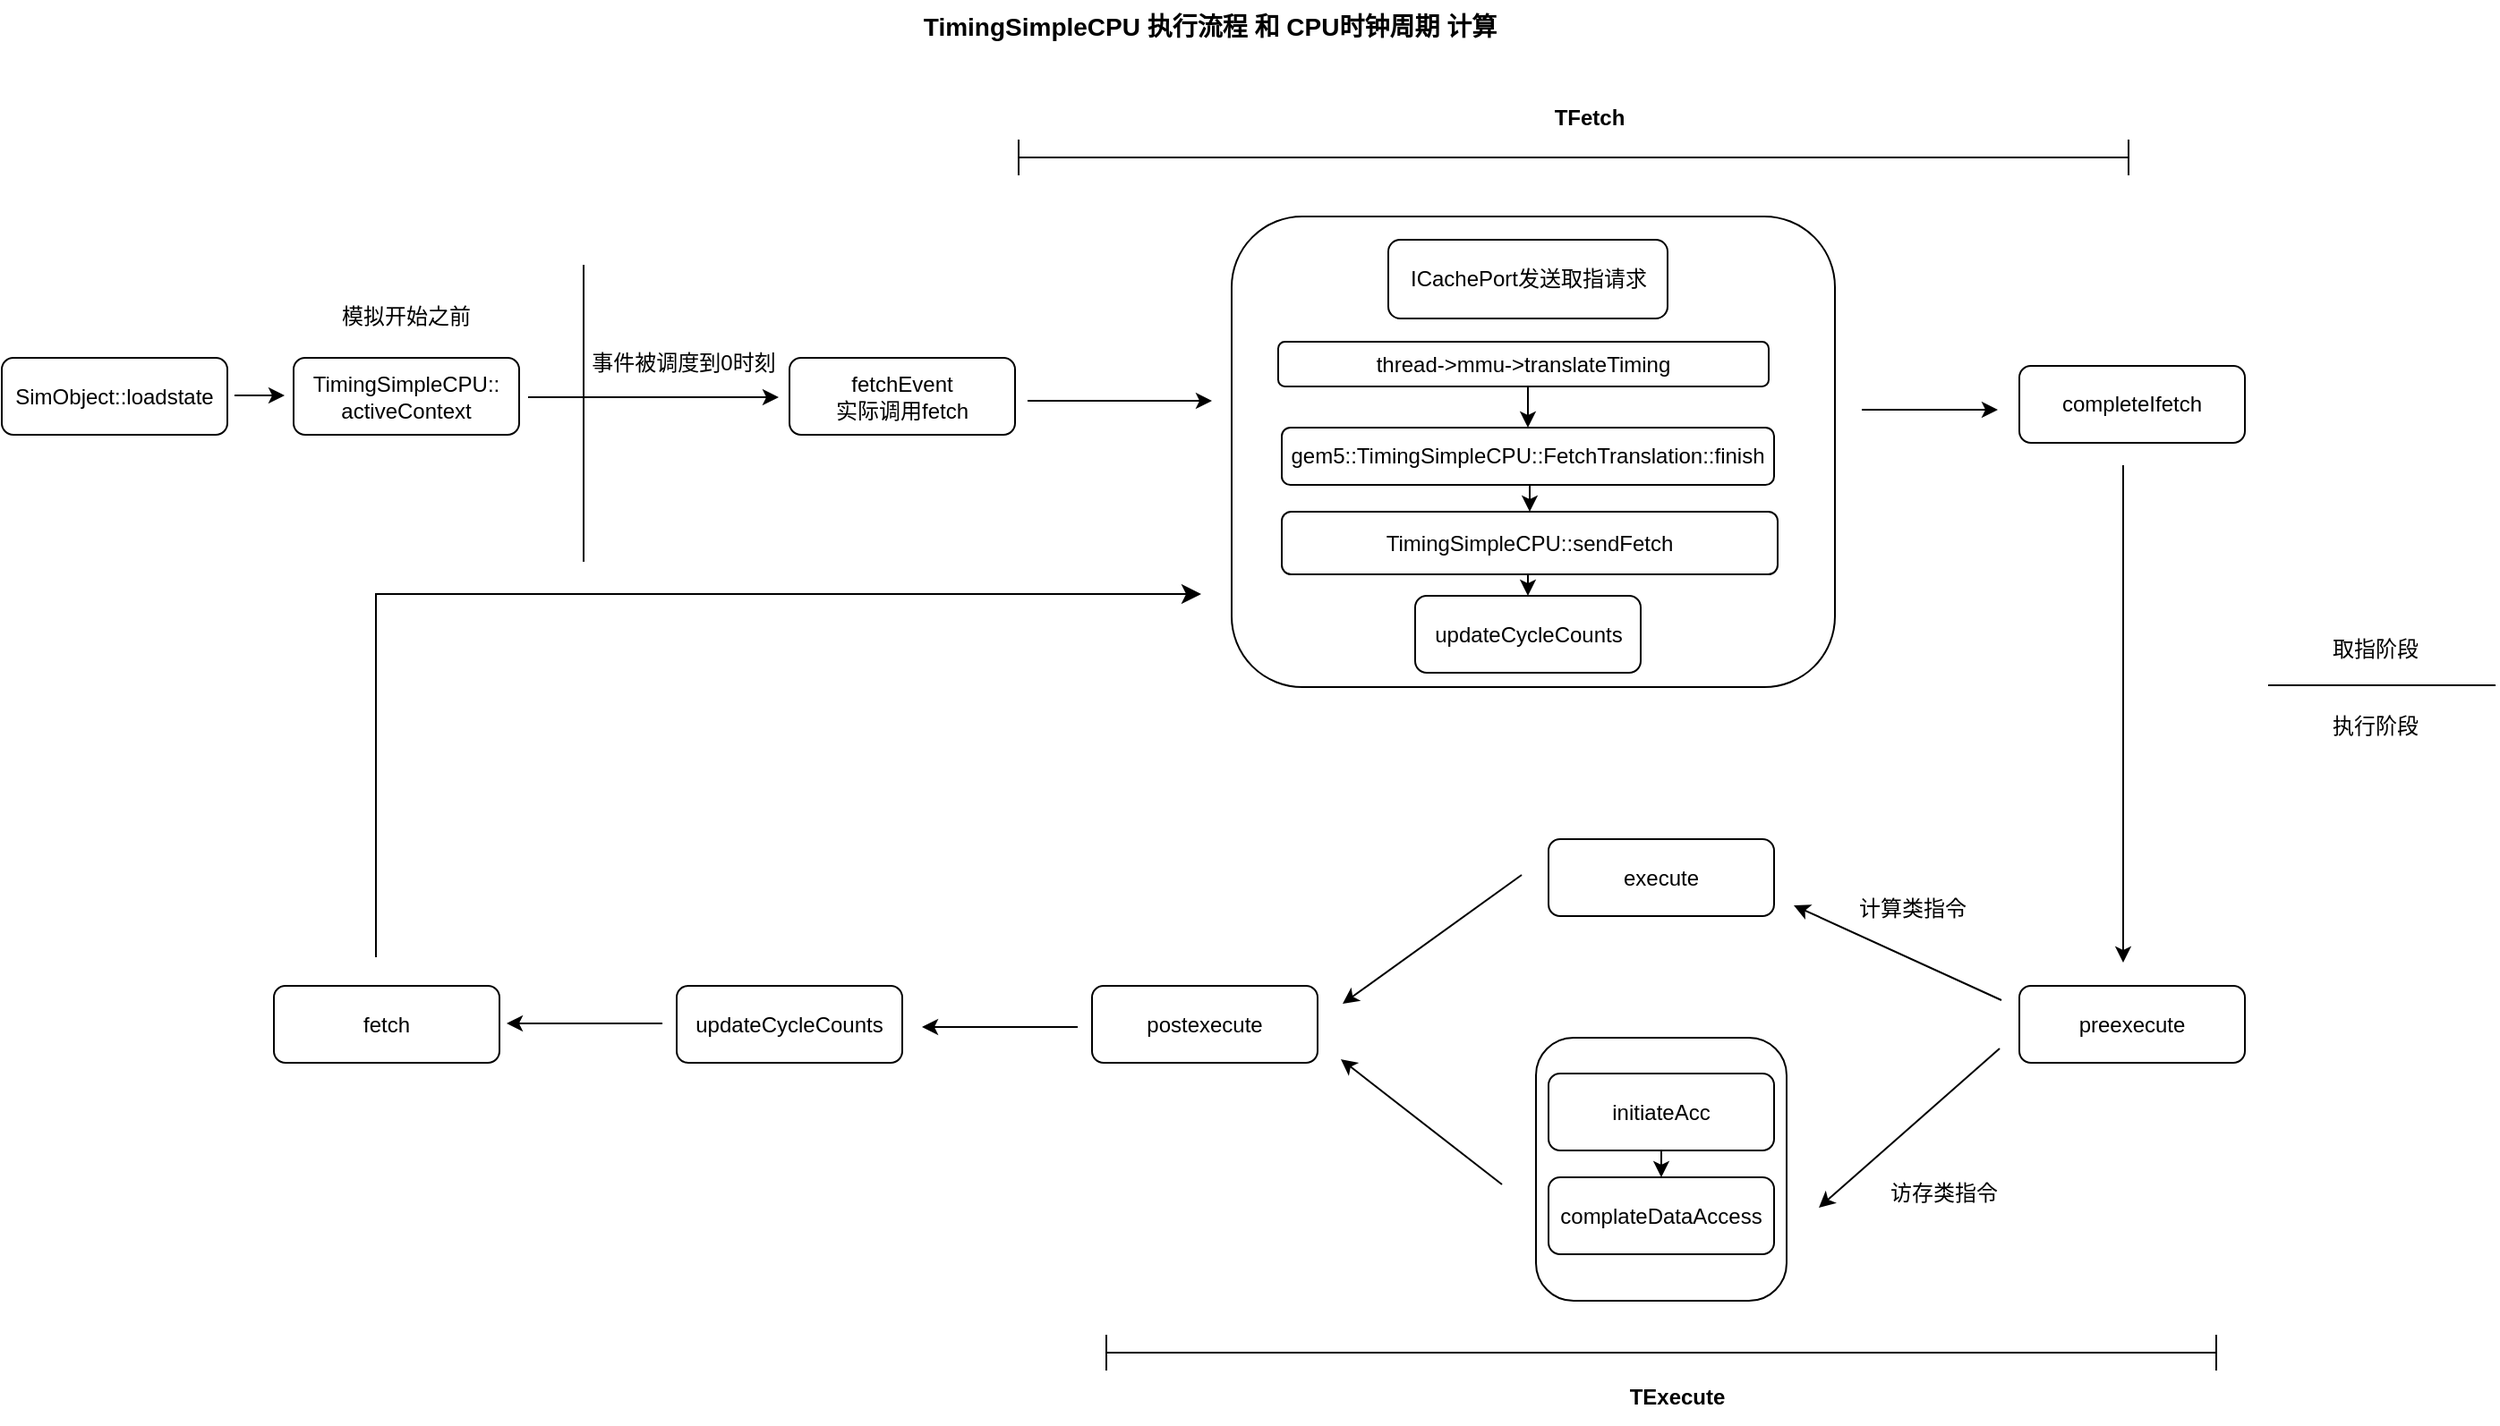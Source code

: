 <mxfile version="22.0.3" type="device">
  <diagram name="第 1 页" id="Gb0DZa1MQ749GX54H4QY">
    <mxGraphModel dx="1434" dy="880" grid="0" gridSize="10" guides="1" tooltips="1" connect="1" arrows="1" fold="1" page="1" pageScale="1" pageWidth="4681" pageHeight="3300" math="0" shadow="0">
      <root>
        <mxCell id="0" />
        <mxCell id="1" parent="0" />
        <mxCell id="AZaE_g9tTqIJutSpYQHU-1" value="&lt;b&gt;&lt;font style=&quot;font-size: 14px;&quot;&gt;TimingSimpleCPU 执行流程 和 CPU时钟周期 计算&lt;/font&gt;&lt;/b&gt;" style="text;html=1;strokeColor=none;fillColor=none;align=center;verticalAlign=middle;whiteSpace=wrap;rounded=0;" vertex="1" parent="1">
          <mxGeometry x="497" y="101" width="418" height="30" as="geometry" />
        </mxCell>
        <mxCell id="AZaE_g9tTqIJutSpYQHU-3" value="SimObject::loadstate" style="rounded=1;whiteSpace=wrap;html=1;" vertex="1" parent="1">
          <mxGeometry x="31" y="301" width="126" height="43" as="geometry" />
        </mxCell>
        <mxCell id="AZaE_g9tTqIJutSpYQHU-4" value="TimingSimpleCPU::&lt;br&gt;activeContext" style="rounded=1;whiteSpace=wrap;html=1;" vertex="1" parent="1">
          <mxGeometry x="194" y="301" width="126" height="43" as="geometry" />
        </mxCell>
        <mxCell id="AZaE_g9tTqIJutSpYQHU-6" value="fetchEvent&lt;br&gt;实际调用fetch" style="rounded=1;whiteSpace=wrap;html=1;" vertex="1" parent="1">
          <mxGeometry x="471" y="301" width="126" height="43" as="geometry" />
        </mxCell>
        <mxCell id="AZaE_g9tTqIJutSpYQHU-11" value="preexecute" style="rounded=1;whiteSpace=wrap;html=1;" vertex="1" parent="1">
          <mxGeometry x="1158" y="652" width="126" height="43" as="geometry" />
        </mxCell>
        <mxCell id="AZaE_g9tTqIJutSpYQHU-12" value="execute" style="rounded=1;whiteSpace=wrap;html=1;" vertex="1" parent="1">
          <mxGeometry x="895" y="570" width="126" height="43" as="geometry" />
        </mxCell>
        <mxCell id="AZaE_g9tTqIJutSpYQHU-16" value="postexecute" style="rounded=1;whiteSpace=wrap;html=1;" vertex="1" parent="1">
          <mxGeometry x="640" y="652" width="126" height="43" as="geometry" />
        </mxCell>
        <mxCell id="AZaE_g9tTqIJutSpYQHU-17" value="fetch" style="rounded=1;whiteSpace=wrap;html=1;" vertex="1" parent="1">
          <mxGeometry x="183" y="652" width="126" height="43" as="geometry" />
        </mxCell>
        <mxCell id="AZaE_g9tTqIJutSpYQHU-18" value="updateCycleCounts" style="rounded=1;whiteSpace=wrap;html=1;" vertex="1" parent="1">
          <mxGeometry x="408" y="652" width="126" height="43" as="geometry" />
        </mxCell>
        <mxCell id="AZaE_g9tTqIJutSpYQHU-28" value="模拟开始之前" style="text;html=1;strokeColor=none;fillColor=none;align=center;verticalAlign=middle;whiteSpace=wrap;rounded=0;" vertex="1" parent="1">
          <mxGeometry x="205" y="262.5" width="104" height="30" as="geometry" />
        </mxCell>
        <mxCell id="AZaE_g9tTqIJutSpYQHU-29" value="" style="endArrow=none;html=1;rounded=0;" edge="1" parent="1">
          <mxGeometry width="50" height="50" relative="1" as="geometry">
            <mxPoint x="356" y="415" as="sourcePoint" />
            <mxPoint x="356" y="249" as="targetPoint" />
          </mxGeometry>
        </mxCell>
        <mxCell id="AZaE_g9tTqIJutSpYQHU-30" value="" style="endArrow=classic;html=1;rounded=0;" edge="1" parent="1">
          <mxGeometry width="50" height="50" relative="1" as="geometry">
            <mxPoint x="325" y="323" as="sourcePoint" />
            <mxPoint x="465" y="323" as="targetPoint" />
          </mxGeometry>
        </mxCell>
        <mxCell id="AZaE_g9tTqIJutSpYQHU-31" value="事件被调度到0时刻" style="text;html=1;strokeColor=none;fillColor=none;align=center;verticalAlign=middle;whiteSpace=wrap;rounded=0;" vertex="1" parent="1">
          <mxGeometry x="357" y="289" width="110" height="30" as="geometry" />
        </mxCell>
        <mxCell id="AZaE_g9tTqIJutSpYQHU-32" value="" style="endArrow=classic;html=1;rounded=0;" edge="1" parent="1">
          <mxGeometry width="50" height="50" relative="1" as="geometry">
            <mxPoint x="604" y="325" as="sourcePoint" />
            <mxPoint x="707" y="325" as="targetPoint" />
          </mxGeometry>
        </mxCell>
        <mxCell id="AZaE_g9tTqIJutSpYQHU-33" value="completeIfetch" style="rounded=1;whiteSpace=wrap;html=1;" vertex="1" parent="1">
          <mxGeometry x="1158" y="305.5" width="126" height="43" as="geometry" />
        </mxCell>
        <mxCell id="AZaE_g9tTqIJutSpYQHU-34" value="" style="endArrow=classic;html=1;rounded=0;" edge="1" parent="1">
          <mxGeometry width="50" height="50" relative="1" as="geometry">
            <mxPoint x="1070" y="330" as="sourcePoint" />
            <mxPoint x="1146" y="330" as="targetPoint" />
          </mxGeometry>
        </mxCell>
        <mxCell id="AZaE_g9tTqIJutSpYQHU-37" value="" style="group" vertex="1" connectable="0" parent="1">
          <mxGeometry x="718" y="222" width="337" height="263" as="geometry" />
        </mxCell>
        <mxCell id="AZaE_g9tTqIJutSpYQHU-19" value="" style="rounded=1;whiteSpace=wrap;html=1;movable=1;resizable=1;rotatable=1;deletable=1;editable=1;locked=0;connectable=1;" vertex="1" parent="AZaE_g9tTqIJutSpYQHU-37">
          <mxGeometry width="337" height="263" as="geometry" />
        </mxCell>
        <mxCell id="AZaE_g9tTqIJutSpYQHU-10" value="ICachePort发送取指请求" style="rounded=1;whiteSpace=wrap;html=1;movable=1;resizable=1;rotatable=1;deletable=1;editable=1;locked=0;connectable=1;" vertex="1" parent="AZaE_g9tTqIJutSpYQHU-37">
          <mxGeometry x="87.5" y="13" width="156" height="44" as="geometry" />
        </mxCell>
        <mxCell id="AZaE_g9tTqIJutSpYQHU-26" value="" style="group;movable=1;resizable=1;rotatable=1;deletable=1;editable=1;locked=0;connectable=1;" vertex="1" connectable="0" parent="AZaE_g9tTqIJutSpYQHU-37">
          <mxGeometry x="26" y="70" width="279" height="130" as="geometry" />
        </mxCell>
        <mxCell id="AZaE_g9tTqIJutSpYQHU-20" value="thread-&amp;gt;mmu-&amp;gt;translateTiming" style="rounded=1;whiteSpace=wrap;html=1;movable=1;resizable=1;rotatable=1;deletable=1;editable=1;locked=0;connectable=1;" vertex="1" parent="AZaE_g9tTqIJutSpYQHU-26">
          <mxGeometry width="274" height="25" as="geometry" />
        </mxCell>
        <mxCell id="AZaE_g9tTqIJutSpYQHU-21" value="gem5::TimingSimpleCPU::FetchTranslation::finish" style="rounded=1;whiteSpace=wrap;html=1;movable=1;resizable=1;rotatable=1;deletable=1;editable=1;locked=0;connectable=1;" vertex="1" parent="AZaE_g9tTqIJutSpYQHU-26">
          <mxGeometry x="2" y="48" width="275" height="32" as="geometry" />
        </mxCell>
        <mxCell id="AZaE_g9tTqIJutSpYQHU-24" style="edgeStyle=orthogonalEdgeStyle;rounded=0;orthogonalLoop=1;jettySize=auto;html=1;exitX=0.5;exitY=1;exitDx=0;exitDy=0;entryX=0.5;entryY=0;entryDx=0;entryDy=0;movable=1;resizable=1;rotatable=1;deletable=1;editable=1;locked=0;connectable=1;" edge="1" parent="AZaE_g9tTqIJutSpYQHU-26" source="AZaE_g9tTqIJutSpYQHU-20" target="AZaE_g9tTqIJutSpYQHU-21">
          <mxGeometry relative="1" as="geometry" />
        </mxCell>
        <mxCell id="AZaE_g9tTqIJutSpYQHU-23" value="TimingSimpleCPU::sendFetch" style="rounded=1;whiteSpace=wrap;html=1;movable=1;resizable=1;rotatable=1;deletable=1;editable=1;locked=0;connectable=1;" vertex="1" parent="AZaE_g9tTqIJutSpYQHU-26">
          <mxGeometry x="2" y="95" width="277" height="35" as="geometry" />
        </mxCell>
        <mxCell id="AZaE_g9tTqIJutSpYQHU-25" style="edgeStyle=orthogonalEdgeStyle;rounded=0;orthogonalLoop=1;jettySize=auto;html=1;exitX=0.5;exitY=1;exitDx=0;exitDy=0;entryX=0.5;entryY=0;entryDx=0;entryDy=0;movable=1;resizable=1;rotatable=1;deletable=1;editable=1;locked=0;connectable=1;" edge="1" parent="AZaE_g9tTqIJutSpYQHU-26" source="AZaE_g9tTqIJutSpYQHU-21" target="AZaE_g9tTqIJutSpYQHU-23">
          <mxGeometry relative="1" as="geometry" />
        </mxCell>
        <mxCell id="AZaE_g9tTqIJutSpYQHU-35" value="updateCycleCounts" style="rounded=1;whiteSpace=wrap;html=1;movable=1;resizable=1;rotatable=1;deletable=1;editable=1;locked=0;connectable=1;" vertex="1" parent="AZaE_g9tTqIJutSpYQHU-37">
          <mxGeometry x="102.5" y="212" width="126" height="43" as="geometry" />
        </mxCell>
        <mxCell id="AZaE_g9tTqIJutSpYQHU-36" style="edgeStyle=orthogonalEdgeStyle;rounded=0;orthogonalLoop=1;jettySize=auto;html=1;exitX=0.5;exitY=1;exitDx=0;exitDy=0;entryX=0.5;entryY=0;entryDx=0;entryDy=0;movable=1;resizable=1;rotatable=1;deletable=1;editable=1;locked=0;connectable=1;" edge="1" parent="AZaE_g9tTqIJutSpYQHU-37" source="AZaE_g9tTqIJutSpYQHU-23" target="AZaE_g9tTqIJutSpYQHU-35">
          <mxGeometry relative="1" as="geometry" />
        </mxCell>
        <mxCell id="AZaE_g9tTqIJutSpYQHU-38" value="" style="endArrow=none;html=1;rounded=0;" edge="1" parent="1">
          <mxGeometry width="50" height="50" relative="1" as="geometry">
            <mxPoint x="1297" y="484" as="sourcePoint" />
            <mxPoint x="1424" y="484" as="targetPoint" />
          </mxGeometry>
        </mxCell>
        <mxCell id="AZaE_g9tTqIJutSpYQHU-39" value="取指阶段" style="text;html=1;strokeColor=none;fillColor=none;align=center;verticalAlign=middle;whiteSpace=wrap;rounded=0;" vertex="1" parent="1">
          <mxGeometry x="1327" y="449" width="60" height="30" as="geometry" />
        </mxCell>
        <mxCell id="AZaE_g9tTqIJutSpYQHU-40" value="执行阶段" style="text;html=1;strokeColor=none;fillColor=none;align=center;verticalAlign=middle;whiteSpace=wrap;rounded=0;" vertex="1" parent="1">
          <mxGeometry x="1327" y="492" width="60" height="30" as="geometry" />
        </mxCell>
        <mxCell id="AZaE_g9tTqIJutSpYQHU-41" value="" style="endArrow=classic;html=1;rounded=0;" edge="1" parent="1">
          <mxGeometry width="50" height="50" relative="1" as="geometry">
            <mxPoint x="1216" y="361" as="sourcePoint" />
            <mxPoint x="1216" y="639" as="targetPoint" />
          </mxGeometry>
        </mxCell>
        <mxCell id="AZaE_g9tTqIJutSpYQHU-44" value="" style="group" vertex="1" connectable="0" parent="1">
          <mxGeometry x="888" y="681" width="140" height="147" as="geometry" />
        </mxCell>
        <mxCell id="AZaE_g9tTqIJutSpYQHU-43" value="" style="rounded=1;whiteSpace=wrap;html=1;" vertex="1" parent="AZaE_g9tTqIJutSpYQHU-44">
          <mxGeometry width="140" height="147" as="geometry" />
        </mxCell>
        <mxCell id="AZaE_g9tTqIJutSpYQHU-13" value="initiateAcc" style="rounded=1;whiteSpace=wrap;html=1;" vertex="1" parent="AZaE_g9tTqIJutSpYQHU-44">
          <mxGeometry x="7" y="20" width="126" height="43" as="geometry" />
        </mxCell>
        <mxCell id="AZaE_g9tTqIJutSpYQHU-14" value="complateDataAccess" style="rounded=1;whiteSpace=wrap;html=1;" vertex="1" parent="AZaE_g9tTqIJutSpYQHU-44">
          <mxGeometry x="7" y="78" width="126" height="43" as="geometry" />
        </mxCell>
        <mxCell id="AZaE_g9tTqIJutSpYQHU-42" style="edgeStyle=orthogonalEdgeStyle;rounded=0;orthogonalLoop=1;jettySize=auto;html=1;exitX=0.5;exitY=1;exitDx=0;exitDy=0;entryX=0.5;entryY=0;entryDx=0;entryDy=0;" edge="1" parent="AZaE_g9tTqIJutSpYQHU-44" source="AZaE_g9tTqIJutSpYQHU-13" target="AZaE_g9tTqIJutSpYQHU-14">
          <mxGeometry relative="1" as="geometry" />
        </mxCell>
        <mxCell id="AZaE_g9tTqIJutSpYQHU-45" value="" style="endArrow=classic;html=1;rounded=0;" edge="1" parent="1">
          <mxGeometry width="50" height="50" relative="1" as="geometry">
            <mxPoint x="1148" y="660" as="sourcePoint" />
            <mxPoint x="1032" y="607" as="targetPoint" />
          </mxGeometry>
        </mxCell>
        <mxCell id="AZaE_g9tTqIJutSpYQHU-46" value="" style="endArrow=classic;html=1;rounded=0;" edge="1" parent="1">
          <mxGeometry width="50" height="50" relative="1" as="geometry">
            <mxPoint x="1147" y="687" as="sourcePoint" />
            <mxPoint x="1046" y="776" as="targetPoint" />
          </mxGeometry>
        </mxCell>
        <mxCell id="AZaE_g9tTqIJutSpYQHU-47" value="计算类指令" style="text;html=1;strokeColor=none;fillColor=none;align=center;verticalAlign=middle;whiteSpace=wrap;rounded=0;" vertex="1" parent="1">
          <mxGeometry x="1049" y="594" width="99" height="30" as="geometry" />
        </mxCell>
        <mxCell id="AZaE_g9tTqIJutSpYQHU-48" value="访存类指令" style="text;html=1;strokeColor=none;fillColor=none;align=center;verticalAlign=middle;whiteSpace=wrap;rounded=0;" vertex="1" parent="1">
          <mxGeometry x="1071" y="753" width="90" height="30" as="geometry" />
        </mxCell>
        <mxCell id="AZaE_g9tTqIJutSpYQHU-49" value="" style="edgeStyle=segmentEdgeStyle;endArrow=classic;html=1;curved=0;rounded=0;endSize=8;startSize=8;" edge="1" parent="1">
          <mxGeometry width="50" height="50" relative="1" as="geometry">
            <mxPoint x="240" y="636" as="sourcePoint" />
            <mxPoint x="701" y="433" as="targetPoint" />
            <Array as="points">
              <mxPoint x="240" y="433" />
            </Array>
          </mxGeometry>
        </mxCell>
        <mxCell id="AZaE_g9tTqIJutSpYQHU-50" value="" style="endArrow=classic;html=1;rounded=0;" edge="1" parent="1">
          <mxGeometry width="50" height="50" relative="1" as="geometry">
            <mxPoint x="880" y="590" as="sourcePoint" />
            <mxPoint x="780" y="662" as="targetPoint" />
          </mxGeometry>
        </mxCell>
        <mxCell id="AZaE_g9tTqIJutSpYQHU-51" value="" style="endArrow=classic;html=1;rounded=0;" edge="1" parent="1">
          <mxGeometry width="50" height="50" relative="1" as="geometry">
            <mxPoint x="869" y="763" as="sourcePoint" />
            <mxPoint x="779" y="693" as="targetPoint" />
          </mxGeometry>
        </mxCell>
        <mxCell id="AZaE_g9tTqIJutSpYQHU-52" value="" style="endArrow=classic;html=1;rounded=0;" edge="1" parent="1">
          <mxGeometry width="50" height="50" relative="1" as="geometry">
            <mxPoint x="632" y="675" as="sourcePoint" />
            <mxPoint x="545" y="675" as="targetPoint" />
          </mxGeometry>
        </mxCell>
        <mxCell id="AZaE_g9tTqIJutSpYQHU-53" value="" style="endArrow=classic;html=1;rounded=0;" edge="1" parent="1">
          <mxGeometry width="50" height="50" relative="1" as="geometry">
            <mxPoint x="400" y="673" as="sourcePoint" />
            <mxPoint x="313" y="673" as="targetPoint" />
          </mxGeometry>
        </mxCell>
        <mxCell id="AZaE_g9tTqIJutSpYQHU-54" value="" style="endArrow=classic;html=1;rounded=0;" edge="1" parent="1">
          <mxGeometry width="50" height="50" relative="1" as="geometry">
            <mxPoint x="161" y="322" as="sourcePoint" />
            <mxPoint x="189" y="322" as="targetPoint" />
          </mxGeometry>
        </mxCell>
        <mxCell id="AZaE_g9tTqIJutSpYQHU-55" value="" style="shape=crossbar;whiteSpace=wrap;html=1;rounded=1;" vertex="1" parent="1">
          <mxGeometry x="599" y="179" width="620" height="20" as="geometry" />
        </mxCell>
        <mxCell id="AZaE_g9tTqIJutSpYQHU-56" value="&lt;b&gt;TFetch&lt;/b&gt;" style="text;html=1;strokeColor=none;fillColor=none;align=center;verticalAlign=middle;whiteSpace=wrap;rounded=0;" vertex="1" parent="1">
          <mxGeometry x="888" y="152" width="60" height="30" as="geometry" />
        </mxCell>
        <mxCell id="AZaE_g9tTqIJutSpYQHU-57" value="" style="shape=crossbar;whiteSpace=wrap;html=1;rounded=1;" vertex="1" parent="1">
          <mxGeometry x="648" y="847" width="620" height="20" as="geometry" />
        </mxCell>
        <mxCell id="AZaE_g9tTqIJutSpYQHU-58" value="&lt;b&gt;TExecute&lt;/b&gt;" style="text;html=1;strokeColor=none;fillColor=none;align=center;verticalAlign=middle;whiteSpace=wrap;rounded=0;" vertex="1" parent="1">
          <mxGeometry x="937" y="867" width="60" height="30" as="geometry" />
        </mxCell>
      </root>
    </mxGraphModel>
  </diagram>
</mxfile>
